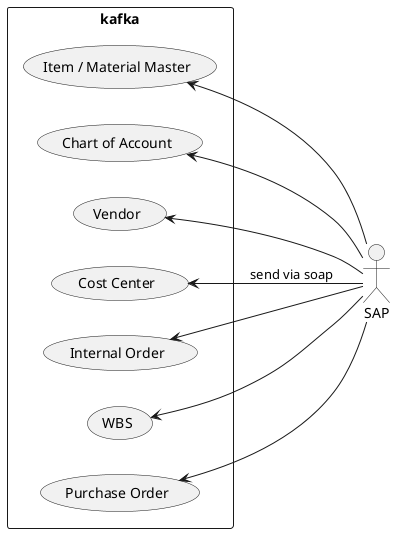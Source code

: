 @startuml
left to right direction
skinparam PackageStyle rectangle
actor SAP
rectangle kafka{
    (Item / Material Master) <-- SAP
    (Chart of Account) <-- SAP
    (Vendor) <-- SAP
    (Cost Center) <-- SAP : send via soap
    (Internal Order) <-- SAP
    (WBS) <-- SAP
    (Purchase Order) <-- SAP
} 
@enduml